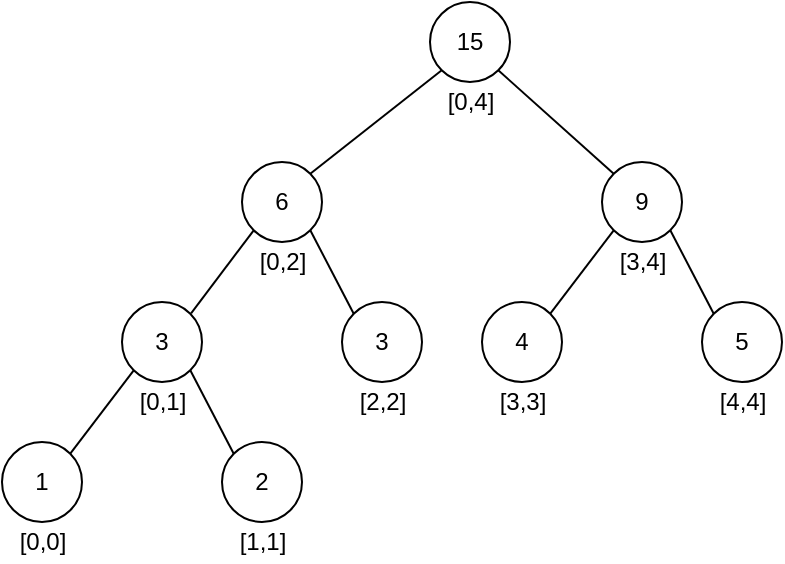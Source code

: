 <mxfile version="17.4.6" type="github">
  <diagram id="mOjuJ6WN1EKOCqIKnFiR" name="Page-1">
    <mxGraphModel dx="1038" dy="547" grid="1" gridSize="10" guides="1" tooltips="1" connect="1" arrows="1" fold="1" page="1" pageScale="1" pageWidth="827" pageHeight="1169" math="0" shadow="0">
      <root>
        <mxCell id="0" />
        <mxCell id="1" parent="0" />
        <mxCell id="M15Qep5zSb0vv19JgrIz-1" value="15" style="ellipse;whiteSpace=wrap;html=1;aspect=fixed;" vertex="1" parent="1">
          <mxGeometry x="374" y="60" width="40" height="40" as="geometry" />
        </mxCell>
        <mxCell id="M15Qep5zSb0vv19JgrIz-2" value="[0,4]" style="text;html=1;align=center;verticalAlign=middle;resizable=0;points=[];autosize=1;strokeColor=none;fillColor=none;" vertex="1" parent="1">
          <mxGeometry x="374" y="100" width="40" height="20" as="geometry" />
        </mxCell>
        <mxCell id="M15Qep5zSb0vv19JgrIz-3" value="6" style="ellipse;whiteSpace=wrap;html=1;aspect=fixed;" vertex="1" parent="1">
          <mxGeometry x="280" y="140" width="40" height="40" as="geometry" />
        </mxCell>
        <mxCell id="M15Qep5zSb0vv19JgrIz-4" value="[0,2]" style="text;html=1;align=center;verticalAlign=middle;resizable=0;points=[];autosize=1;strokeColor=none;fillColor=none;" vertex="1" parent="1">
          <mxGeometry x="280" y="180" width="40" height="20" as="geometry" />
        </mxCell>
        <mxCell id="M15Qep5zSb0vv19JgrIz-5" value="9" style="ellipse;whiteSpace=wrap;html=1;aspect=fixed;" vertex="1" parent="1">
          <mxGeometry x="460" y="140" width="40" height="40" as="geometry" />
        </mxCell>
        <mxCell id="M15Qep5zSb0vv19JgrIz-6" value="[3,4]" style="text;html=1;align=center;verticalAlign=middle;resizable=0;points=[];autosize=1;strokeColor=none;fillColor=none;" vertex="1" parent="1">
          <mxGeometry x="460" y="180" width="40" height="20" as="geometry" />
        </mxCell>
        <mxCell id="M15Qep5zSb0vv19JgrIz-7" value="3" style="ellipse;whiteSpace=wrap;html=1;aspect=fixed;" vertex="1" parent="1">
          <mxGeometry x="220" y="210" width="40" height="40" as="geometry" />
        </mxCell>
        <mxCell id="M15Qep5zSb0vv19JgrIz-8" value="[0,1]" style="text;html=1;align=center;verticalAlign=middle;resizable=0;points=[];autosize=1;strokeColor=none;fillColor=none;" vertex="1" parent="1">
          <mxGeometry x="220" y="250" width="40" height="20" as="geometry" />
        </mxCell>
        <mxCell id="M15Qep5zSb0vv19JgrIz-11" value="3" style="ellipse;whiteSpace=wrap;html=1;aspect=fixed;" vertex="1" parent="1">
          <mxGeometry x="330" y="210" width="40" height="40" as="geometry" />
        </mxCell>
        <mxCell id="M15Qep5zSb0vv19JgrIz-12" value="[2,2]" style="text;html=1;align=center;verticalAlign=middle;resizable=0;points=[];autosize=1;strokeColor=none;fillColor=none;" vertex="1" parent="1">
          <mxGeometry x="330" y="250" width="40" height="20" as="geometry" />
        </mxCell>
        <mxCell id="M15Qep5zSb0vv19JgrIz-13" value="4" style="ellipse;whiteSpace=wrap;html=1;aspect=fixed;" vertex="1" parent="1">
          <mxGeometry x="400" y="210" width="40" height="40" as="geometry" />
        </mxCell>
        <mxCell id="M15Qep5zSb0vv19JgrIz-14" value="[3,3]" style="text;html=1;align=center;verticalAlign=middle;resizable=0;points=[];autosize=1;strokeColor=none;fillColor=none;" vertex="1" parent="1">
          <mxGeometry x="400" y="250" width="40" height="20" as="geometry" />
        </mxCell>
        <mxCell id="M15Qep5zSb0vv19JgrIz-15" value="5" style="ellipse;whiteSpace=wrap;html=1;aspect=fixed;" vertex="1" parent="1">
          <mxGeometry x="510" y="210" width="40" height="40" as="geometry" />
        </mxCell>
        <mxCell id="M15Qep5zSb0vv19JgrIz-16" value="[4,4]" style="text;html=1;align=center;verticalAlign=middle;resizable=0;points=[];autosize=1;strokeColor=none;fillColor=none;" vertex="1" parent="1">
          <mxGeometry x="510" y="250" width="40" height="20" as="geometry" />
        </mxCell>
        <mxCell id="M15Qep5zSb0vv19JgrIz-17" value="1" style="ellipse;whiteSpace=wrap;html=1;aspect=fixed;" vertex="1" parent="1">
          <mxGeometry x="160" y="280" width="40" height="40" as="geometry" />
        </mxCell>
        <mxCell id="M15Qep5zSb0vv19JgrIz-18" value="[0,0]" style="text;html=1;align=center;verticalAlign=middle;resizable=0;points=[];autosize=1;strokeColor=none;fillColor=none;" vertex="1" parent="1">
          <mxGeometry x="160" y="320" width="40" height="20" as="geometry" />
        </mxCell>
        <mxCell id="M15Qep5zSb0vv19JgrIz-19" value="2" style="ellipse;whiteSpace=wrap;html=1;aspect=fixed;" vertex="1" parent="1">
          <mxGeometry x="270" y="280" width="40" height="40" as="geometry" />
        </mxCell>
        <mxCell id="M15Qep5zSb0vv19JgrIz-20" value="[1,1]" style="text;html=1;align=center;verticalAlign=middle;resizable=0;points=[];autosize=1;strokeColor=none;fillColor=none;" vertex="1" parent="1">
          <mxGeometry x="270" y="320" width="40" height="20" as="geometry" />
        </mxCell>
        <mxCell id="M15Qep5zSb0vv19JgrIz-21" value="" style="endArrow=none;html=1;rounded=0;entryX=0;entryY=1;entryDx=0;entryDy=0;exitX=1;exitY=0;exitDx=0;exitDy=0;" edge="1" parent="1" source="M15Qep5zSb0vv19JgrIz-3" target="M15Qep5zSb0vv19JgrIz-1">
          <mxGeometry width="50" height="50" relative="1" as="geometry">
            <mxPoint x="290" y="130" as="sourcePoint" />
            <mxPoint x="340" y="80" as="targetPoint" />
          </mxGeometry>
        </mxCell>
        <mxCell id="M15Qep5zSb0vv19JgrIz-22" value="" style="endArrow=none;html=1;rounded=0;entryX=1;entryY=1;entryDx=0;entryDy=0;exitX=0;exitY=0;exitDx=0;exitDy=0;" edge="1" parent="1" source="M15Qep5zSb0vv19JgrIz-5" target="M15Qep5zSb0vv19JgrIz-1">
          <mxGeometry width="50" height="50" relative="1" as="geometry">
            <mxPoint x="440.142" y="135.858" as="sourcePoint" />
            <mxPoint x="500" y="70" as="targetPoint" />
          </mxGeometry>
        </mxCell>
        <mxCell id="M15Qep5zSb0vv19JgrIz-23" value="" style="endArrow=none;html=1;rounded=0;entryX=1;entryY=1;entryDx=0;entryDy=0;exitX=0;exitY=0;exitDx=0;exitDy=0;" edge="1" parent="1" source="M15Qep5zSb0vv19JgrIz-15" target="M15Qep5zSb0vv19JgrIz-5">
          <mxGeometry width="50" height="50" relative="1" as="geometry">
            <mxPoint x="520" y="220" as="sourcePoint" />
            <mxPoint x="490" y="180" as="targetPoint" />
          </mxGeometry>
        </mxCell>
        <mxCell id="M15Qep5zSb0vv19JgrIz-24" value="" style="endArrow=none;html=1;rounded=0;entryX=1;entryY=1;entryDx=0;entryDy=0;exitX=0;exitY=0;exitDx=0;exitDy=0;" edge="1" parent="1" target="M15Qep5zSb0vv19JgrIz-3">
          <mxGeometry width="50" height="50" relative="1" as="geometry">
            <mxPoint x="335.858" y="215.858" as="sourcePoint" />
            <mxPoint x="310" y="180" as="targetPoint" />
          </mxGeometry>
        </mxCell>
        <mxCell id="M15Qep5zSb0vv19JgrIz-25" value="" style="endArrow=none;html=1;rounded=0;exitX=1;exitY=0;exitDx=0;exitDy=0;entryX=0;entryY=1;entryDx=0;entryDy=0;" edge="1" parent="1" source="M15Qep5zSb0vv19JgrIz-13" target="M15Qep5zSb0vv19JgrIz-5">
          <mxGeometry width="50" height="50" relative="1" as="geometry">
            <mxPoint x="465.858" y="209.998" as="sourcePoint" />
            <mxPoint x="460" y="170" as="targetPoint" />
          </mxGeometry>
        </mxCell>
        <mxCell id="M15Qep5zSb0vv19JgrIz-26" value="" style="endArrow=none;html=1;rounded=0;entryX=0;entryY=1;entryDx=0;entryDy=0;exitX=1;exitY=0;exitDx=0;exitDy=0;" edge="1" parent="1" target="M15Qep5zSb0vv19JgrIz-3">
          <mxGeometry width="50" height="50" relative="1" as="geometry">
            <mxPoint x="254.542" y="215.658" as="sourcePoint" />
            <mxPoint x="280.0" y="170.0" as="targetPoint" />
          </mxGeometry>
        </mxCell>
        <mxCell id="M15Qep5zSb0vv19JgrIz-27" value="" style="endArrow=none;html=1;rounded=0;entryX=0;entryY=1;entryDx=0;entryDy=0;exitX=1;exitY=0;exitDx=0;exitDy=0;" edge="1" parent="1" source="M15Qep5zSb0vv19JgrIz-17" target="M15Qep5zSb0vv19JgrIz-7">
          <mxGeometry width="50" height="50" relative="1" as="geometry">
            <mxPoint x="188.682" y="291.518" as="sourcePoint" />
            <mxPoint x="219.998" y="250.002" as="targetPoint" />
          </mxGeometry>
        </mxCell>
        <mxCell id="M15Qep5zSb0vv19JgrIz-28" value="" style="endArrow=none;html=1;rounded=0;entryX=1;entryY=1;entryDx=0;entryDy=0;exitX=0;exitY=0;exitDx=0;exitDy=0;" edge="1" parent="1" source="M15Qep5zSb0vv19JgrIz-19" target="M15Qep5zSb0vv19JgrIz-7">
          <mxGeometry width="50" height="50" relative="1" as="geometry">
            <mxPoint x="248.282" y="291.718" as="sourcePoint" />
            <mxPoint x="279.998" y="250.002" as="targetPoint" />
          </mxGeometry>
        </mxCell>
      </root>
    </mxGraphModel>
  </diagram>
</mxfile>
